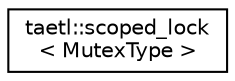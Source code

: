 digraph "Graphical Class Hierarchy"
{
  edge [fontname="Helvetica",fontsize="10",labelfontname="Helvetica",labelfontsize="10"];
  node [fontname="Helvetica",fontsize="10",shape=record];
  rankdir="LR";
  Node0 [label="taetl::scoped_lock\l\< MutexType \>",height=0.2,width=0.4,color="black", fillcolor="white", style="filled",URL="$classtaetl_1_1scoped__lock.html",tooltip="RAII based lock. "];
}
